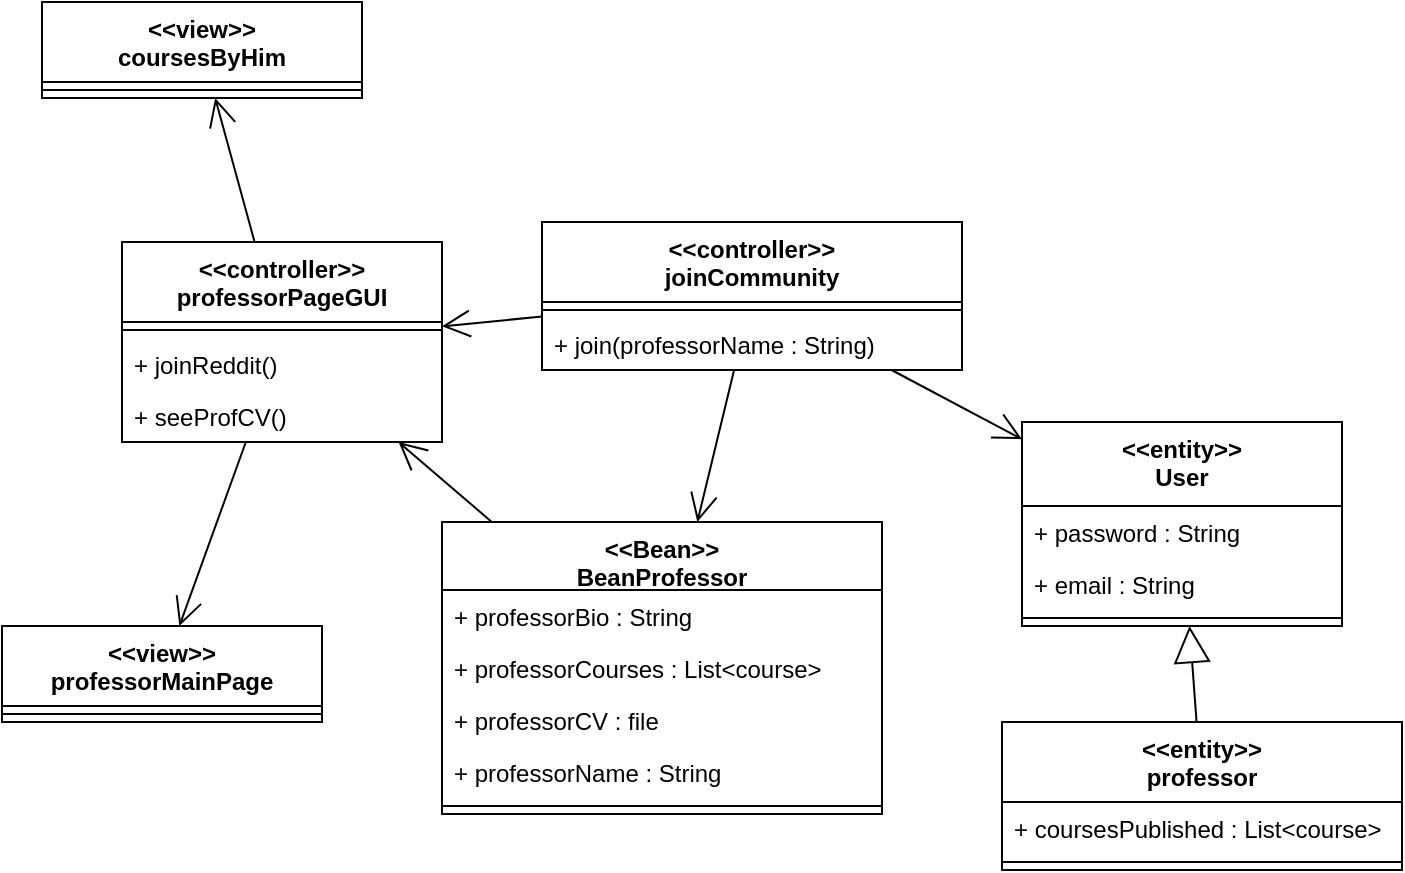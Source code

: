 <mxfile version="22.0.2" type="device">
  <diagram name="Page-1" id="yoi2QbFBB0RwzHlaKdld">
    <mxGraphModel dx="1364" dy="843" grid="1" gridSize="10" guides="1" tooltips="1" connect="1" arrows="1" fold="1" page="1" pageScale="1" pageWidth="850" pageHeight="1100" math="0" shadow="0">
      <root>
        <mxCell id="0" />
        <mxCell id="1" parent="0" />
        <mxCell id="3SrSpCNq1iklLmBD-pDj-5" value="&amp;lt;&amp;lt;controller&amp;gt;&amp;gt;&lt;br&gt;joinCommunity" style="swimlane;fontStyle=1;align=center;verticalAlign=top;childLayout=stackLayout;horizontal=1;startSize=40;horizontalStack=0;resizeParent=1;resizeParentMax=0;resizeLast=0;collapsible=1;marginBottom=0;whiteSpace=wrap;html=1;" parent="1" vertex="1">
          <mxGeometry x="300" y="430" width="210" height="74" as="geometry" />
        </mxCell>
        <mxCell id="3SrSpCNq1iklLmBD-pDj-6" value="" style="line;strokeWidth=1;fillColor=none;align=left;verticalAlign=middle;spacingTop=-1;spacingLeft=3;spacingRight=3;rotatable=0;labelPosition=right;points=[];portConstraint=eastwest;strokeColor=inherit;" parent="3SrSpCNq1iklLmBD-pDj-5" vertex="1">
          <mxGeometry y="40" width="210" height="8" as="geometry" />
        </mxCell>
        <mxCell id="3SrSpCNq1iklLmBD-pDj-7" value="+ join(professorName : String)" style="text;strokeColor=none;fillColor=none;align=left;verticalAlign=top;spacingLeft=4;spacingRight=4;overflow=hidden;rotatable=0;points=[[0,0.5],[1,0.5]];portConstraint=eastwest;whiteSpace=wrap;html=1;" parent="3SrSpCNq1iklLmBD-pDj-5" vertex="1">
          <mxGeometry y="48" width="210" height="26" as="geometry" />
        </mxCell>
        <mxCell id="3SrSpCNq1iklLmBD-pDj-8" value="&amp;lt;&amp;lt;controller&amp;gt;&amp;gt;&lt;br&gt;professorPageGUI" style="swimlane;fontStyle=1;align=center;verticalAlign=top;childLayout=stackLayout;horizontal=1;startSize=40;horizontalStack=0;resizeParent=1;resizeParentMax=0;resizeLast=0;collapsible=1;marginBottom=0;whiteSpace=wrap;html=1;" parent="1" vertex="1">
          <mxGeometry x="90" y="440" width="160" height="100" as="geometry" />
        </mxCell>
        <mxCell id="3SrSpCNq1iklLmBD-pDj-10" value="" style="line;strokeWidth=1;fillColor=none;align=left;verticalAlign=middle;spacingTop=-1;spacingLeft=3;spacingRight=3;rotatable=0;labelPosition=right;points=[];portConstraint=eastwest;strokeColor=inherit;" parent="3SrSpCNq1iklLmBD-pDj-8" vertex="1">
          <mxGeometry y="40" width="160" height="8" as="geometry" />
        </mxCell>
        <mxCell id="3SrSpCNq1iklLmBD-pDj-11" value="+ joinReddit()" style="text;strokeColor=none;fillColor=none;align=left;verticalAlign=top;spacingLeft=4;spacingRight=4;overflow=hidden;rotatable=0;points=[[0,0.5],[1,0.5]];portConstraint=eastwest;whiteSpace=wrap;html=1;" parent="3SrSpCNq1iklLmBD-pDj-8" vertex="1">
          <mxGeometry y="48" width="160" height="26" as="geometry" />
        </mxCell>
        <mxCell id="3SrSpCNq1iklLmBD-pDj-52" value="+ seeProfCV()" style="text;strokeColor=none;fillColor=none;align=left;verticalAlign=top;spacingLeft=4;spacingRight=4;overflow=hidden;rotatable=0;points=[[0,0.5],[1,0.5]];portConstraint=eastwest;whiteSpace=wrap;html=1;" parent="3SrSpCNq1iklLmBD-pDj-8" vertex="1">
          <mxGeometry y="74" width="160" height="26" as="geometry" />
        </mxCell>
        <mxCell id="3SrSpCNq1iklLmBD-pDj-16" value="&amp;lt;&amp;lt;view&amp;gt;&amp;gt;&lt;br&gt;professorMainPage" style="swimlane;fontStyle=1;align=center;verticalAlign=top;childLayout=stackLayout;horizontal=1;startSize=40;horizontalStack=0;resizeParent=1;resizeParentMax=0;resizeLast=0;collapsible=1;marginBottom=0;whiteSpace=wrap;html=1;" parent="1" vertex="1">
          <mxGeometry x="30" y="632" width="160" height="48" as="geometry" />
        </mxCell>
        <mxCell id="3SrSpCNq1iklLmBD-pDj-18" value="" style="line;strokeWidth=1;fillColor=none;align=left;verticalAlign=middle;spacingTop=-1;spacingLeft=3;spacingRight=3;rotatable=0;labelPosition=right;points=[];portConstraint=eastwest;strokeColor=inherit;" parent="3SrSpCNq1iklLmBD-pDj-16" vertex="1">
          <mxGeometry y="40" width="160" height="8" as="geometry" />
        </mxCell>
        <mxCell id="3SrSpCNq1iklLmBD-pDj-31" value="&amp;lt;&amp;lt;entity&amp;gt;&amp;gt;&lt;br&gt;User" style="swimlane;fontStyle=1;align=center;verticalAlign=top;childLayout=stackLayout;horizontal=1;startSize=42;horizontalStack=0;resizeParent=1;resizeParentMax=0;resizeLast=0;collapsible=1;marginBottom=0;whiteSpace=wrap;html=1;" parent="1" vertex="1">
          <mxGeometry x="540" y="530" width="160" height="102" as="geometry" />
        </mxCell>
        <mxCell id="3SrSpCNq1iklLmBD-pDj-32" value="+ password : String" style="text;strokeColor=none;fillColor=none;align=left;verticalAlign=top;spacingLeft=4;spacingRight=4;overflow=hidden;rotatable=0;points=[[0,0.5],[1,0.5]];portConstraint=eastwest;whiteSpace=wrap;html=1;" parent="3SrSpCNq1iklLmBD-pDj-31" vertex="1">
          <mxGeometry y="42" width="160" height="26" as="geometry" />
        </mxCell>
        <mxCell id="3SrSpCNq1iklLmBD-pDj-33" value="+ email : String" style="text;strokeColor=none;fillColor=none;align=left;verticalAlign=top;spacingLeft=4;spacingRight=4;overflow=hidden;rotatable=0;points=[[0,0.5],[1,0.5]];portConstraint=eastwest;whiteSpace=wrap;html=1;" parent="3SrSpCNq1iklLmBD-pDj-31" vertex="1">
          <mxGeometry y="68" width="160" height="26" as="geometry" />
        </mxCell>
        <mxCell id="3SrSpCNq1iklLmBD-pDj-34" value="" style="line;strokeWidth=1;fillColor=none;align=left;verticalAlign=middle;spacingTop=-1;spacingLeft=3;spacingRight=3;rotatable=0;labelPosition=right;points=[];portConstraint=eastwest;strokeColor=inherit;" parent="3SrSpCNq1iklLmBD-pDj-31" vertex="1">
          <mxGeometry y="94" width="160" height="8" as="geometry" />
        </mxCell>
        <mxCell id="3SrSpCNq1iklLmBD-pDj-38" value="&amp;lt;&amp;lt;entity&amp;gt;&amp;gt;&lt;br&gt;professor" style="swimlane;fontStyle=1;align=center;verticalAlign=top;childLayout=stackLayout;horizontal=1;startSize=40;horizontalStack=0;resizeParent=1;resizeParentMax=0;resizeLast=0;collapsible=1;marginBottom=0;whiteSpace=wrap;html=1;" parent="1" vertex="1">
          <mxGeometry x="530" y="680" width="200" height="74" as="geometry" />
        </mxCell>
        <mxCell id="3SrSpCNq1iklLmBD-pDj-39" value="+ coursesPublished : List&amp;lt;course&amp;gt;" style="text;strokeColor=none;fillColor=none;align=left;verticalAlign=top;spacingLeft=4;spacingRight=4;overflow=hidden;rotatable=0;points=[[0,0.5],[1,0.5]];portConstraint=eastwest;whiteSpace=wrap;html=1;" parent="3SrSpCNq1iklLmBD-pDj-38" vertex="1">
          <mxGeometry y="40" width="200" height="26" as="geometry" />
        </mxCell>
        <mxCell id="3SrSpCNq1iklLmBD-pDj-40" value="" style="line;strokeWidth=1;fillColor=none;align=left;verticalAlign=middle;spacingTop=-1;spacingLeft=3;spacingRight=3;rotatable=0;labelPosition=right;points=[];portConstraint=eastwest;strokeColor=inherit;" parent="3SrSpCNq1iklLmBD-pDj-38" vertex="1">
          <mxGeometry y="66" width="200" height="8" as="geometry" />
        </mxCell>
        <mxCell id="3SrSpCNq1iklLmBD-pDj-42" value="" style="endArrow=block;endSize=16;endFill=0;html=1;rounded=0;" parent="1" source="3SrSpCNq1iklLmBD-pDj-38" target="3SrSpCNq1iklLmBD-pDj-31" edge="1">
          <mxGeometry width="160" relative="1" as="geometry">
            <mxPoint x="505" y="680" as="sourcePoint" />
            <mxPoint x="559" y="612" as="targetPoint" />
          </mxGeometry>
        </mxCell>
        <mxCell id="3SrSpCNq1iklLmBD-pDj-43" value="" style="endArrow=open;endFill=1;endSize=12;html=1;rounded=0;" parent="1" source="3SrSpCNq1iklLmBD-pDj-5" target="3SrSpCNq1iklLmBD-pDj-31" edge="1">
          <mxGeometry width="160" relative="1" as="geometry">
            <mxPoint x="610" y="460" as="sourcePoint" />
            <mxPoint x="770" y="460" as="targetPoint" />
          </mxGeometry>
        </mxCell>
        <mxCell id="3SrSpCNq1iklLmBD-pDj-44" value="&amp;lt;&amp;lt;Bean&amp;gt;&amp;gt;&lt;br&gt;BeanProfessor" style="swimlane;fontStyle=1;align=center;verticalAlign=top;childLayout=stackLayout;horizontal=1;startSize=34;horizontalStack=0;resizeParent=1;resizeParentMax=0;resizeLast=0;collapsible=1;marginBottom=0;whiteSpace=wrap;html=1;" parent="1" vertex="1">
          <mxGeometry x="250" y="580" width="220" height="146" as="geometry" />
        </mxCell>
        <mxCell id="3SrSpCNq1iklLmBD-pDj-53" value="+ professorBio : String" style="text;strokeColor=none;fillColor=none;align=left;verticalAlign=top;spacingLeft=4;spacingRight=4;overflow=hidden;rotatable=0;points=[[0,0.5],[1,0.5]];portConstraint=eastwest;whiteSpace=wrap;html=1;" parent="3SrSpCNq1iklLmBD-pDj-44" vertex="1">
          <mxGeometry y="34" width="220" height="26" as="geometry" />
        </mxCell>
        <mxCell id="3SrSpCNq1iklLmBD-pDj-55" value="+ professorCourses : List&amp;lt;course&amp;gt;" style="text;strokeColor=none;fillColor=none;align=left;verticalAlign=top;spacingLeft=4;spacingRight=4;overflow=hidden;rotatable=0;points=[[0,0.5],[1,0.5]];portConstraint=eastwest;whiteSpace=wrap;html=1;" parent="3SrSpCNq1iklLmBD-pDj-44" vertex="1">
          <mxGeometry y="60" width="220" height="26" as="geometry" />
        </mxCell>
        <mxCell id="3SrSpCNq1iklLmBD-pDj-54" value="+ professorCV : file" style="text;strokeColor=none;fillColor=none;align=left;verticalAlign=top;spacingLeft=4;spacingRight=4;overflow=hidden;rotatable=0;points=[[0,0.5],[1,0.5]];portConstraint=eastwest;whiteSpace=wrap;html=1;" parent="3SrSpCNq1iklLmBD-pDj-44" vertex="1">
          <mxGeometry y="86" width="220" height="26" as="geometry" />
        </mxCell>
        <mxCell id="3SrSpCNq1iklLmBD-pDj-45" value="+ professorName : String" style="text;strokeColor=none;fillColor=none;align=left;verticalAlign=top;spacingLeft=4;spacingRight=4;overflow=hidden;rotatable=0;points=[[0,0.5],[1,0.5]];portConstraint=eastwest;whiteSpace=wrap;html=1;" parent="3SrSpCNq1iklLmBD-pDj-44" vertex="1">
          <mxGeometry y="112" width="220" height="26" as="geometry" />
        </mxCell>
        <mxCell id="3SrSpCNq1iklLmBD-pDj-46" value="" style="line;strokeWidth=1;fillColor=none;align=left;verticalAlign=middle;spacingTop=-1;spacingLeft=3;spacingRight=3;rotatable=0;labelPosition=right;points=[];portConstraint=eastwest;strokeColor=inherit;" parent="3SrSpCNq1iklLmBD-pDj-44" vertex="1">
          <mxGeometry y="138" width="220" height="8" as="geometry" />
        </mxCell>
        <mxCell id="3SrSpCNq1iklLmBD-pDj-48" value="" style="endArrow=open;endFill=1;endSize=12;html=1;rounded=0;" parent="1" source="3SrSpCNq1iklLmBD-pDj-5" target="3SrSpCNq1iklLmBD-pDj-8" edge="1">
          <mxGeometry width="160" relative="1" as="geometry">
            <mxPoint x="290" y="570" as="sourcePoint" />
            <mxPoint x="450" y="570" as="targetPoint" />
          </mxGeometry>
        </mxCell>
        <mxCell id="3SrSpCNq1iklLmBD-pDj-49" value="" style="endArrow=open;endFill=1;endSize=12;html=1;rounded=0;" parent="1" source="3SrSpCNq1iklLmBD-pDj-8" target="3SrSpCNq1iklLmBD-pDj-16" edge="1">
          <mxGeometry width="160" relative="1" as="geometry">
            <mxPoint x="350" y="467" as="sourcePoint" />
            <mxPoint x="260" y="485" as="targetPoint" />
          </mxGeometry>
        </mxCell>
        <mxCell id="3SrSpCNq1iklLmBD-pDj-50" value="" style="endArrow=open;endFill=1;endSize=12;html=1;rounded=0;" parent="1" source="3SrSpCNq1iklLmBD-pDj-5" target="3SrSpCNq1iklLmBD-pDj-44" edge="1">
          <mxGeometry width="160" relative="1" as="geometry">
            <mxPoint x="152" y="550" as="sourcePoint" />
            <mxPoint x="113" y="620" as="targetPoint" />
          </mxGeometry>
        </mxCell>
        <mxCell id="3SrSpCNq1iklLmBD-pDj-51" value="" style="endArrow=open;endFill=1;endSize=12;html=1;rounded=0;" parent="1" source="3SrSpCNq1iklLmBD-pDj-44" target="3SrSpCNq1iklLmBD-pDj-8" edge="1">
          <mxGeometry width="160" relative="1" as="geometry">
            <mxPoint x="443" y="484" as="sourcePoint" />
            <mxPoint x="386" y="656" as="targetPoint" />
          </mxGeometry>
        </mxCell>
        <mxCell id="UiTa-u-A0Uu_1GZt_biM-1" value="&amp;lt;&amp;lt;view&amp;gt;&amp;gt;&lt;br&gt;coursesByHim" style="swimlane;fontStyle=1;align=center;verticalAlign=top;childLayout=stackLayout;horizontal=1;startSize=40;horizontalStack=0;resizeParent=1;resizeParentMax=0;resizeLast=0;collapsible=1;marginBottom=0;whiteSpace=wrap;html=1;" vertex="1" parent="1">
          <mxGeometry x="50" y="320" width="160" height="48" as="geometry" />
        </mxCell>
        <mxCell id="UiTa-u-A0Uu_1GZt_biM-3" value="" style="line;strokeWidth=1;fillColor=none;align=left;verticalAlign=middle;spacingTop=-1;spacingLeft=3;spacingRight=3;rotatable=0;labelPosition=right;points=[];portConstraint=eastwest;strokeColor=inherit;" vertex="1" parent="UiTa-u-A0Uu_1GZt_biM-1">
          <mxGeometry y="40" width="160" height="8" as="geometry" />
        </mxCell>
        <mxCell id="UiTa-u-A0Uu_1GZt_biM-5" value="" style="endArrow=open;endFill=1;endSize=12;html=1;rounded=0;" edge="1" parent="1" source="3SrSpCNq1iklLmBD-pDj-8" target="UiTa-u-A0Uu_1GZt_biM-1">
          <mxGeometry width="160" relative="1" as="geometry">
            <mxPoint x="150" y="410" as="sourcePoint" />
            <mxPoint x="310" y="410" as="targetPoint" />
          </mxGeometry>
        </mxCell>
      </root>
    </mxGraphModel>
  </diagram>
</mxfile>
